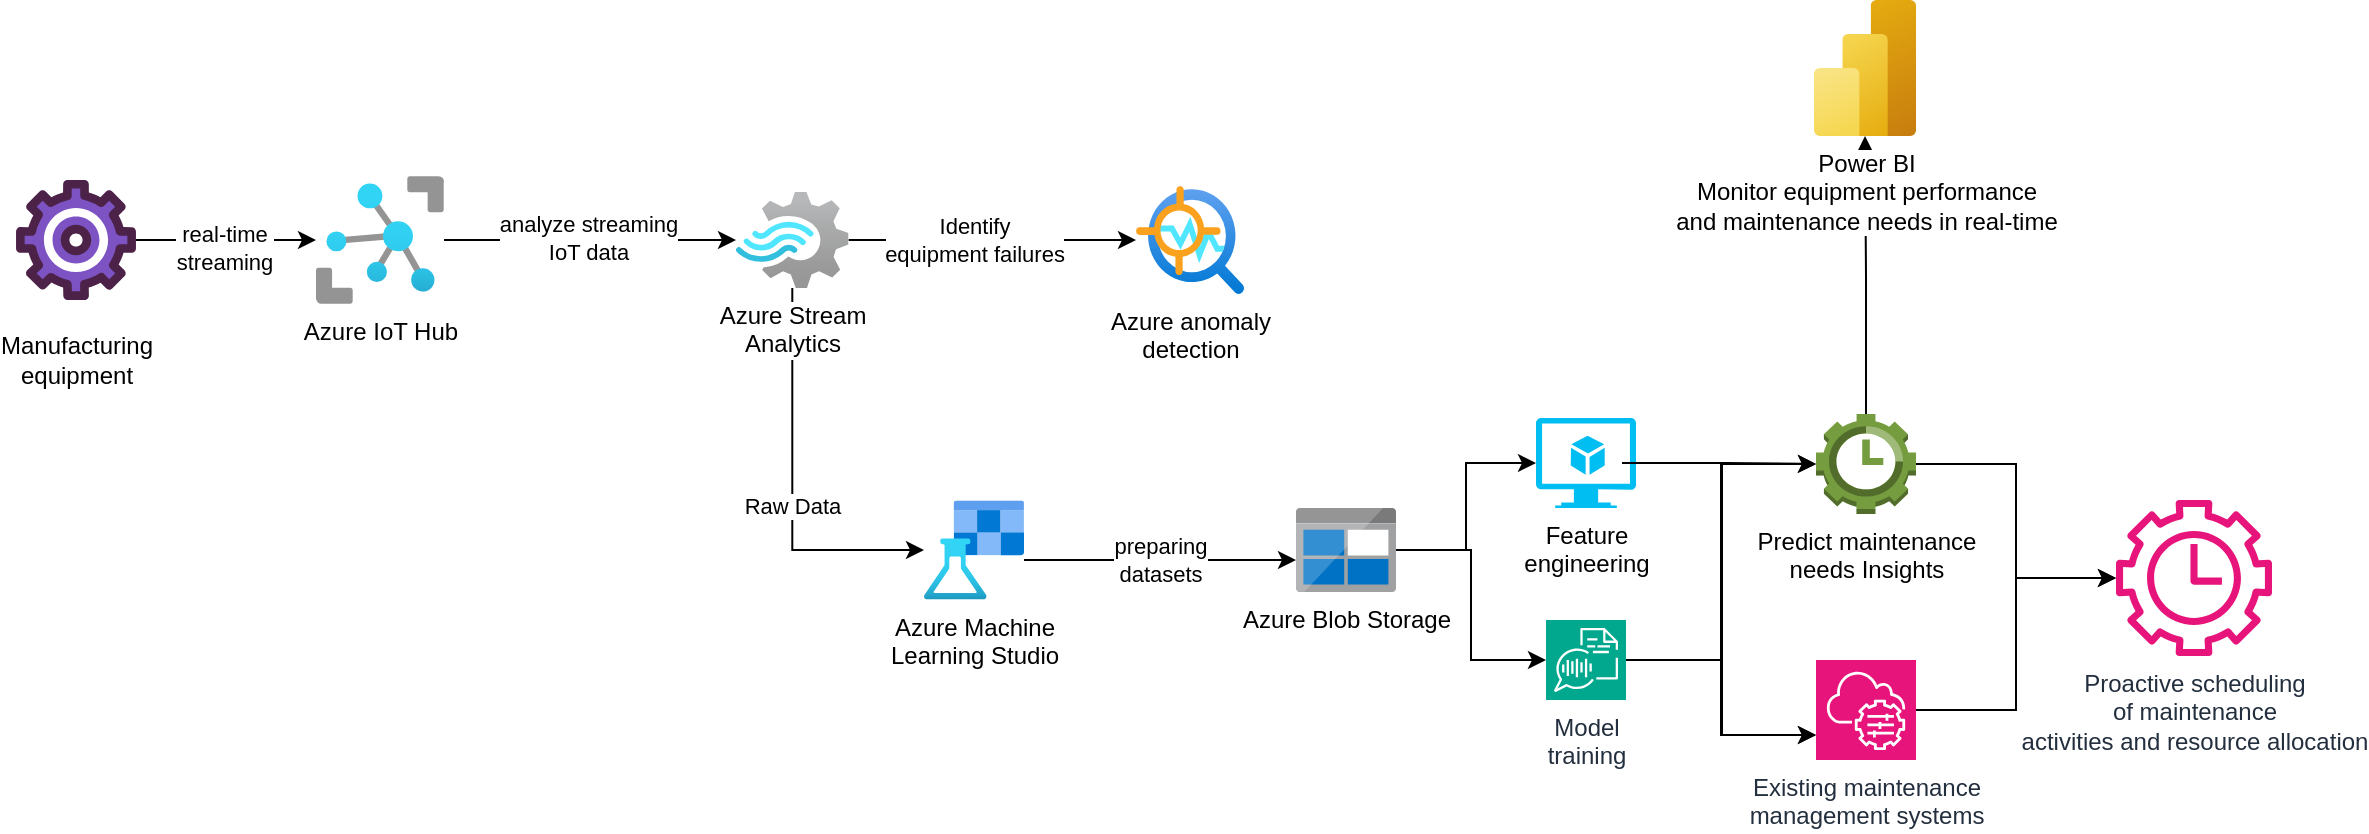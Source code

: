 <mxfile version="23.1.5" type="device">
  <diagram name="Page-1" id="e_ohxMPWxcpRXe57xAmK">
    <mxGraphModel dx="2233" dy="790" grid="1" gridSize="10" guides="1" tooltips="1" connect="1" arrows="1" fold="1" page="1" pageScale="1" pageWidth="827" pageHeight="1169" math="0" shadow="0">
      <root>
        <mxCell id="0" />
        <mxCell id="1" parent="0" />
        <mxCell id="9mN_1-zHYzCh1LPuohOm-4" style="edgeStyle=orthogonalEdgeStyle;rounded=0;orthogonalLoop=1;jettySize=auto;html=1;" edge="1" parent="1" source="9mN_1-zHYzCh1LPuohOm-1" target="9mN_1-zHYzCh1LPuohOm-3">
          <mxGeometry relative="1" as="geometry" />
        </mxCell>
        <mxCell id="9mN_1-zHYzCh1LPuohOm-5" value="real-time &lt;br&gt;streaming" style="edgeLabel;html=1;align=center;verticalAlign=middle;resizable=0;points=[];" vertex="1" connectable="0" parent="9mN_1-zHYzCh1LPuohOm-4">
          <mxGeometry x="-0.037" y="-4" relative="1" as="geometry">
            <mxPoint as="offset" />
          </mxGeometry>
        </mxCell>
        <mxCell id="9mN_1-zHYzCh1LPuohOm-1" value="Manufacturing &lt;br&gt;equipment" style="verticalLabelPosition=bottom;aspect=fixed;html=1;shape=mxgraph.salesforce.manufacturing;" vertex="1" parent="1">
          <mxGeometry x="-40" y="150" width="60" height="60" as="geometry" />
        </mxCell>
        <mxCell id="9mN_1-zHYzCh1LPuohOm-7" style="edgeStyle=orthogonalEdgeStyle;rounded=0;orthogonalLoop=1;jettySize=auto;html=1;" edge="1" parent="1" source="9mN_1-zHYzCh1LPuohOm-3" target="9mN_1-zHYzCh1LPuohOm-6">
          <mxGeometry relative="1" as="geometry" />
        </mxCell>
        <mxCell id="9mN_1-zHYzCh1LPuohOm-8" value="analyze streaming &lt;br&gt;IoT data" style="edgeLabel;html=1;align=center;verticalAlign=middle;resizable=0;points=[];" vertex="1" connectable="0" parent="9mN_1-zHYzCh1LPuohOm-7">
          <mxGeometry x="-0.012" y="2" relative="1" as="geometry">
            <mxPoint y="1" as="offset" />
          </mxGeometry>
        </mxCell>
        <mxCell id="9mN_1-zHYzCh1LPuohOm-3" value="Azure IoT Hub" style="image;aspect=fixed;html=1;points=[];align=center;fontSize=12;image=img/lib/azure2/iot/IoT_Hub.svg;" vertex="1" parent="1">
          <mxGeometry x="110" y="148" width="64" height="64" as="geometry" />
        </mxCell>
        <mxCell id="9mN_1-zHYzCh1LPuohOm-10" style="edgeStyle=orthogonalEdgeStyle;rounded=0;orthogonalLoop=1;jettySize=auto;html=1;" edge="1" parent="1" source="9mN_1-zHYzCh1LPuohOm-6" target="9mN_1-zHYzCh1LPuohOm-9">
          <mxGeometry relative="1" as="geometry" />
        </mxCell>
        <mxCell id="9mN_1-zHYzCh1LPuohOm-11" value="Identify &lt;br&gt;equipment failures" style="edgeLabel;html=1;align=center;verticalAlign=middle;resizable=0;points=[];" vertex="1" connectable="0" parent="9mN_1-zHYzCh1LPuohOm-10">
          <mxGeometry x="-0.134" relative="1" as="geometry">
            <mxPoint as="offset" />
          </mxGeometry>
        </mxCell>
        <mxCell id="9mN_1-zHYzCh1LPuohOm-16" style="edgeStyle=orthogonalEdgeStyle;rounded=0;orthogonalLoop=1;jettySize=auto;html=1;" edge="1" parent="1" source="9mN_1-zHYzCh1LPuohOm-6" target="9mN_1-zHYzCh1LPuohOm-12">
          <mxGeometry relative="1" as="geometry">
            <Array as="points">
              <mxPoint x="348" y="335" />
            </Array>
          </mxGeometry>
        </mxCell>
        <mxCell id="9mN_1-zHYzCh1LPuohOm-17" value="Raw Data" style="edgeLabel;html=1;align=center;verticalAlign=middle;resizable=0;points=[];" vertex="1" connectable="0" parent="9mN_1-zHYzCh1LPuohOm-16">
          <mxGeometry x="0.108" relative="1" as="geometry">
            <mxPoint as="offset" />
          </mxGeometry>
        </mxCell>
        <mxCell id="9mN_1-zHYzCh1LPuohOm-6" value="Azure Stream &lt;br&gt;Analytics" style="image;aspect=fixed;html=1;points=[];align=center;fontSize=12;image=img/lib/azure2/analytics/Stream_Analytics_Jobs.svg;" vertex="1" parent="1">
          <mxGeometry x="320" y="156" width="56.28" height="48" as="geometry" />
        </mxCell>
        <mxCell id="9mN_1-zHYzCh1LPuohOm-9" value="Azure anomaly &lt;br&gt;detection" style="image;aspect=fixed;html=1;points=[];align=center;fontSize=12;image=img/lib/azure2/ai_machine_learning/Anomaly_Detector.svg;" vertex="1" parent="1">
          <mxGeometry x="520" y="153" width="54" height="54" as="geometry" />
        </mxCell>
        <mxCell id="9mN_1-zHYzCh1LPuohOm-15" value="preparing &lt;br&gt;datasets" style="edgeStyle=orthogonalEdgeStyle;rounded=0;orthogonalLoop=1;jettySize=auto;html=1;" edge="1" parent="1" source="9mN_1-zHYzCh1LPuohOm-12" target="9mN_1-zHYzCh1LPuohOm-14">
          <mxGeometry relative="1" as="geometry">
            <Array as="points">
              <mxPoint x="500" y="340" />
              <mxPoint x="500" y="340" />
            </Array>
          </mxGeometry>
        </mxCell>
        <mxCell id="9mN_1-zHYzCh1LPuohOm-12" value="Azure Machine &lt;br&gt;Learning Studio" style="image;aspect=fixed;html=1;points=[];align=center;fontSize=12;image=img/lib/azure2/ai_machine_learning/Machine_Learning_Studio_Workspaces.svg;" vertex="1" parent="1">
          <mxGeometry x="414" y="310" width="50" height="50" as="geometry" />
        </mxCell>
        <mxCell id="9mN_1-zHYzCh1LPuohOm-14" value="Azure Blob Storage" style="image;sketch=0;aspect=fixed;html=1;points=[];align=center;fontSize=12;image=img/lib/mscae/BlobBlock.svg;" vertex="1" parent="1">
          <mxGeometry x="600" y="314" width="50" height="42" as="geometry" />
        </mxCell>
        <mxCell id="9mN_1-zHYzCh1LPuohOm-19" value="Feature &lt;br&gt;engineering" style="verticalLabelPosition=bottom;html=1;verticalAlign=top;align=center;strokeColor=none;fillColor=#00BEF2;shape=mxgraph.azure.virtual_machine_feature;pointerEvents=1;" vertex="1" parent="1">
          <mxGeometry x="720" y="269" width="50" height="45" as="geometry" />
        </mxCell>
        <mxCell id="9mN_1-zHYzCh1LPuohOm-26" style="edgeStyle=orthogonalEdgeStyle;rounded=0;orthogonalLoop=1;jettySize=auto;html=1;entryX=0;entryY=0.5;entryDx=0;entryDy=0;entryPerimeter=0;" edge="1" parent="1" source="9mN_1-zHYzCh1LPuohOm-20" target="9mN_1-zHYzCh1LPuohOm-23">
          <mxGeometry relative="1" as="geometry" />
        </mxCell>
        <mxCell id="9mN_1-zHYzCh1LPuohOm-20" value="Model &lt;br&gt;training" style="sketch=0;points=[[0,0,0],[0.25,0,0],[0.5,0,0],[0.75,0,0],[1,0,0],[0,1,0],[0.25,1,0],[0.5,1,0],[0.75,1,0],[1,1,0],[0,0.25,0],[0,0.5,0],[0,0.75,0],[1,0.25,0],[1,0.5,0],[1,0.75,0]];outlineConnect=0;fontColor=#232F3E;fillColor=#01A88D;strokeColor=#ffffff;dashed=0;verticalLabelPosition=bottom;verticalAlign=top;align=center;html=1;fontSize=12;fontStyle=0;aspect=fixed;shape=mxgraph.aws4.resourceIcon;resIcon=mxgraph.aws4.transcribe;" vertex="1" parent="1">
          <mxGeometry x="725" y="370" width="40" height="40" as="geometry" />
        </mxCell>
        <mxCell id="9mN_1-zHYzCh1LPuohOm-21" style="edgeStyle=orthogonalEdgeStyle;rounded=0;orthogonalLoop=1;jettySize=auto;html=1;entryX=0;entryY=0.5;entryDx=0;entryDy=0;entryPerimeter=0;" edge="1" parent="1" source="9mN_1-zHYzCh1LPuohOm-14" target="9mN_1-zHYzCh1LPuohOm-19">
          <mxGeometry relative="1" as="geometry" />
        </mxCell>
        <mxCell id="9mN_1-zHYzCh1LPuohOm-22" style="edgeStyle=orthogonalEdgeStyle;rounded=0;orthogonalLoop=1;jettySize=auto;html=1;entryX=0;entryY=0.5;entryDx=0;entryDy=0;entryPerimeter=0;" edge="1" parent="1" source="9mN_1-zHYzCh1LPuohOm-14" target="9mN_1-zHYzCh1LPuohOm-20">
          <mxGeometry relative="1" as="geometry" />
        </mxCell>
        <mxCell id="9mN_1-zHYzCh1LPuohOm-31" style="edgeStyle=orthogonalEdgeStyle;rounded=0;orthogonalLoop=1;jettySize=auto;html=1;" edge="1" parent="1" source="9mN_1-zHYzCh1LPuohOm-23" target="9mN_1-zHYzCh1LPuohOm-29">
          <mxGeometry relative="1" as="geometry" />
        </mxCell>
        <mxCell id="9mN_1-zHYzCh1LPuohOm-33" style="edgeStyle=orthogonalEdgeStyle;rounded=0;orthogonalLoop=1;jettySize=auto;html=1;" edge="1" parent="1" source="9mN_1-zHYzCh1LPuohOm-23" target="9mN_1-zHYzCh1LPuohOm-32">
          <mxGeometry relative="1" as="geometry" />
        </mxCell>
        <mxCell id="9mN_1-zHYzCh1LPuohOm-23" value="Predict maintenance &lt;br&gt;needs Insights" style="outlineConnect=0;dashed=0;verticalLabelPosition=bottom;verticalAlign=top;align=center;html=1;shape=mxgraph.aws3.maintenance_window;fillColor=#759C3E;gradientColor=none;" vertex="1" parent="1">
          <mxGeometry x="860" y="267" width="50" height="50" as="geometry" />
        </mxCell>
        <mxCell id="9mN_1-zHYzCh1LPuohOm-30" style="edgeStyle=orthogonalEdgeStyle;rounded=0;orthogonalLoop=1;jettySize=auto;html=1;" edge="1" parent="1" source="9mN_1-zHYzCh1LPuohOm-24" target="9mN_1-zHYzCh1LPuohOm-29">
          <mxGeometry relative="1" as="geometry">
            <mxPoint x="980" y="349" as="targetPoint" />
            <Array as="points">
              <mxPoint x="960" y="415" />
              <mxPoint x="960" y="349" />
            </Array>
          </mxGeometry>
        </mxCell>
        <mxCell id="9mN_1-zHYzCh1LPuohOm-24" value="Existing maintenance &lt;br&gt;management systems" style="sketch=0;points=[[0,0,0],[0.25,0,0],[0.5,0,0],[0.75,0,0],[1,0,0],[0,1,0],[0.25,1,0],[0.5,1,0],[0.75,1,0],[1,1,0],[0,0.25,0],[0,0.5,0],[0,0.75,0],[1,0.25,0],[1,0.5,0],[1,0.75,0]];points=[[0,0,0],[0.25,0,0],[0.5,0,0],[0.75,0,0],[1,0,0],[0,1,0],[0.25,1,0],[0.5,1,0],[0.75,1,0],[1,1,0],[0,0.25,0],[0,0.5,0],[0,0.75,0],[1,0.25,0],[1,0.5,0],[1,0.75,0]];outlineConnect=0;fontColor=#232F3E;fillColor=#E7157B;strokeColor=#ffffff;dashed=0;verticalLabelPosition=bottom;verticalAlign=top;align=center;html=1;fontSize=12;fontStyle=0;aspect=fixed;shape=mxgraph.aws4.resourceIcon;resIcon=mxgraph.aws4.systems_manager;" vertex="1" parent="1">
          <mxGeometry x="860" y="390" width="50" height="50" as="geometry" />
        </mxCell>
        <mxCell id="9mN_1-zHYzCh1LPuohOm-25" style="edgeStyle=orthogonalEdgeStyle;rounded=0;orthogonalLoop=1;jettySize=auto;html=1;entryX=0;entryY=0.5;entryDx=0;entryDy=0;entryPerimeter=0;" edge="1" parent="1" source="9mN_1-zHYzCh1LPuohOm-19" target="9mN_1-zHYzCh1LPuohOm-23">
          <mxGeometry relative="1" as="geometry" />
        </mxCell>
        <mxCell id="9mN_1-zHYzCh1LPuohOm-27" style="edgeStyle=orthogonalEdgeStyle;rounded=0;orthogonalLoop=1;jettySize=auto;html=1;entryX=0;entryY=0.75;entryDx=0;entryDy=0;entryPerimeter=0;" edge="1" parent="1" target="9mN_1-zHYzCh1LPuohOm-24">
          <mxGeometry relative="1" as="geometry">
            <mxPoint x="763" y="291.5" as="sourcePoint" />
            <mxPoint x="853" y="427.5" as="targetPoint" />
            <Array as="points">
              <mxPoint x="813" y="292" />
              <mxPoint x="813" y="428" />
            </Array>
          </mxGeometry>
        </mxCell>
        <mxCell id="9mN_1-zHYzCh1LPuohOm-28" style="edgeStyle=orthogonalEdgeStyle;rounded=0;orthogonalLoop=1;jettySize=auto;html=1;entryX=0;entryY=0.75;entryDx=0;entryDy=0;entryPerimeter=0;" edge="1" parent="1" source="9mN_1-zHYzCh1LPuohOm-20" target="9mN_1-zHYzCh1LPuohOm-24">
          <mxGeometry relative="1" as="geometry" />
        </mxCell>
        <mxCell id="9mN_1-zHYzCh1LPuohOm-29" value="Proactive scheduling &lt;br&gt;of maintenance &lt;br&gt;activities and resource allocation" style="sketch=0;outlineConnect=0;fontColor=#232F3E;gradientColor=none;fillColor=#E7157B;strokeColor=none;dashed=0;verticalLabelPosition=bottom;verticalAlign=top;align=center;html=1;fontSize=12;fontStyle=0;aspect=fixed;pointerEvents=1;shape=mxgraph.aws4.maintenance_windows;" vertex="1" parent="1">
          <mxGeometry x="1010" y="310" width="78" height="78" as="geometry" />
        </mxCell>
        <mxCell id="9mN_1-zHYzCh1LPuohOm-32" value="Power BI&lt;br&gt;Monitor equipment performance &lt;br&gt;and maintenance needs in real-time" style="image;aspect=fixed;html=1;points=[];align=center;fontSize=12;image=img/lib/azure2/analytics/Power_BI_Embedded.svg;" vertex="1" parent="1">
          <mxGeometry x="859" y="60" width="51" height="68" as="geometry" />
        </mxCell>
      </root>
    </mxGraphModel>
  </diagram>
</mxfile>
